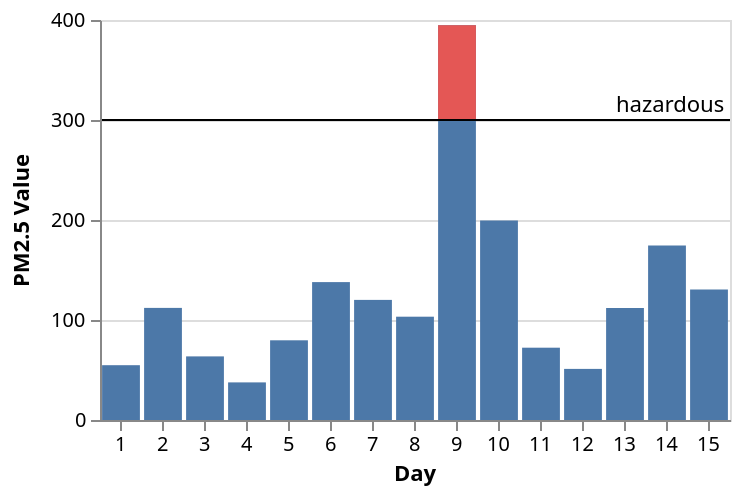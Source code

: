 {
  "$schema": "https://vega.github.io/schema/vega/v4.json",
  "description": "The PM2.5 value of Beijing observed 15 days, highlighting the days when PM2.5 level is hazardous to human health. Data source https://chartaccent.github.io/chartaccent.html",
  "autosize": "pad",
  "padding": 5,
  "height": 200,
  "style": "cell",
  "data": [
    {
      "name": "source_0",
      "values": [
        {"Day": 1, "Value": 54.8},
        {"Day": 2, "Value": 112.1},
        {"Day": 3, "Value": 63.6},
        {"Day": 4, "Value": 37.6},
        {"Day": 5, "Value": 79.7},
        {"Day": 6, "Value": 137.9},
        {"Day": 7, "Value": 120.1},
        {"Day": 8, "Value": 103.3},
        {"Day": 9, "Value": 394.8},
        {"Day": 10, "Value": 199.5},
        {"Day": 11, "Value": 72.3},
        {"Day": 12, "Value": 51.1},
        {"Day": 13, "Value": 112},
        {"Day": 14, "Value": 174.5},
        {"Day": 15, "Value": 130.5}
      ]
    },
    {
      "name": "source_1",
      "values": [{"ThresholdValue": 300, "Threshold": "hazardous"}]
    },
    {
      "name": "data_0",
      "source": "source_0",
      "transform": [
        {"type": "formula", "expr": "toNumber(datum[\"Value\"])", "as": "Value"}
      ]
    },
    {
      "name": "data_1",
      "source": "data_0",
      "transform": [
        {"type": "filter", "expr": "datum.Value >= 300"},
        {"type": "formula", "expr": "300", "as": "baseline"}
      ]
    },
    {
      "name": "data_2",
      "source": "source_1",
      "transform": [
        {
          "type": "formula",
          "expr": "toNumber(datum[\"ThresholdValue\"])",
          "as": "ThresholdValue"
        }
      ]
    }
  ],
  "signals": [
    {"name": "x_step", "value": 21},
    {
      "name": "width",
      "update": "bandspace(domain('x').length, 0.1, 0.05) * x_step"
    }
  ],
  "marks": [
    {
      "name": "layer_0_layer_0_marks",
      "type": "rect",
      "style": ["bar"],
      "from": {"data": "data_0"},
      "encode": {
        "update": {
          "fill": [
            {
              "test": "datum[\"Value\"] === null || isNaN(datum[\"Value\"])",
              "value": null
            },
            {"value": "#4c78a8"}
          ],
          "tooltip": {
            "signal": "{\"Day\": ''+datum[\"Day\"], \"Value\": format(datum[\"Value\"], \"\")}"
          },
          "x": {"scale": "x", "field": "Day"},
          "width": {"scale": "x", "band": true},
          "y": {"scale": "y", "field": "Value"},
          "y2": {"scale": "y", "value": 0}
        }
      }
    },
    {
      "name": "layer_0_layer_1_marks",
      "type": "rect",
      "style": ["bar"],
      "from": {"data": "data_1"},
      "encode": {
        "update": {
          "fill": [
            {
              "test": "datum[\"baseline\"] === null || isNaN(datum[\"baseline\"])",
              "value": null
            },
            {"value": "#e45755"}
          ],
          "tooltip": {
            "signal": "{\"Day\": ''+datum[\"Day\"], \"baseline\": format(datum[\"baseline\"], \"\"), \"Value\": format(datum[\"Value\"], \"\")}"
          },
          "x": {"scale": "x", "field": "Day"},
          "width": {"scale": "x", "band": true},
          "y": {"scale": "y", "field": "baseline"},
          "y2": {"scale": "y", "field": "Value"}
        }
      }
    },
    {
      "name": "layer_1_layer_0_marks",
      "type": "rule",
      "style": ["rule"],
      "from": {"data": "data_2"},
      "encode": {
        "update": {
          "stroke": [
            {
              "test": "datum[\"ThresholdValue\"] === null || isNaN(datum[\"ThresholdValue\"])",
              "value": null
            },
            {"value": "black"}
          ],
          "tooltip": {
            "signal": "{\"ThresholdValue\": format(datum[\"ThresholdValue\"], \"\")}"
          },
          "x": {"value": 0},
          "y": {"scale": "y", "field": "ThresholdValue"},
          "x2": {"field": {"group": "width"}}
        }
      }
    },
    {
      "name": "layer_1_layer_1_marks",
      "type": "text",
      "style": ["text"],
      "from": {"data": "data_2"},
      "encode": {
        "update": {
          "align": {"value": "right"},
          "dx": {"value": -2},
          "dy": {"value": -4},
          "fill": [
            {
              "test": "datum[\"ThresholdValue\"] === null || isNaN(datum[\"ThresholdValue\"])",
              "value": null
            },
            {"value": "black"}
          ],
          "tooltip": {
            "signal": "{\"PM2.5 Value\": format(datum[\"ThresholdValue\"], \"\"), \"Threshold\": ''+datum[\"Threshold\"]}"
          },
          "x": {"field": {"group": "width"}},
          "y": {"scale": "y", "field": "ThresholdValue"},
          "text": {"signal": "''+datum[\"Threshold\"]"}
        }
      }
    }
  ],
  "scales": [
    {
      "name": "x",
      "type": "band",
      "domain": {
        "fields": [
          {"data": "data_0", "field": "Day"},
          {"data": "data_1", "field": "Day"}
        ],
        "sort": true
      },
      "range": {"step": {"signal": "x_step"}},
      "paddingInner": 0.1,
      "paddingOuter": 0.05
    },
    {
      "name": "y",
      "type": "linear",
      "domain": {
        "fields": [
          {"data": "data_0", "field": "Value"},
          {"data": "data_1", "field": "baseline"},
          {"data": "data_1", "field": "Value"},
          {"data": "data_2", "field": "ThresholdValue"}
        ]
      },
      "range": [{"signal": "height"}, 0],
      "nice": true,
      "zero": true
    }
  ],
  "axes": [
    {
      "scale": "x",
      "orient": "bottom",
      "grid": false,
      "title": "Day",
      "labelAngle": 0,
      "labelAlign": "center",
      "labelBaseline": "top",
      "labelOverlap": true,
      "zindex": 1
    },
    {
      "scale": "y",
      "orient": "left",
      "grid": false,
      "title": "PM2.5 Value",
      "labelOverlap": true,
      "tickCount": {"signal": "ceil(height/40)"},
      "zindex": 1
    },
    {
      "scale": "y",
      "orient": "left",
      "gridScale": "x",
      "grid": true,
      "tickCount": {"signal": "ceil(height/40)"},
      "domain": false,
      "labels": false,
      "maxExtent": 0,
      "minExtent": 0,
      "ticks": false,
      "zindex": 0
    }
  ],
  "config": {"axisY": {"minExtent": 30}}
}
